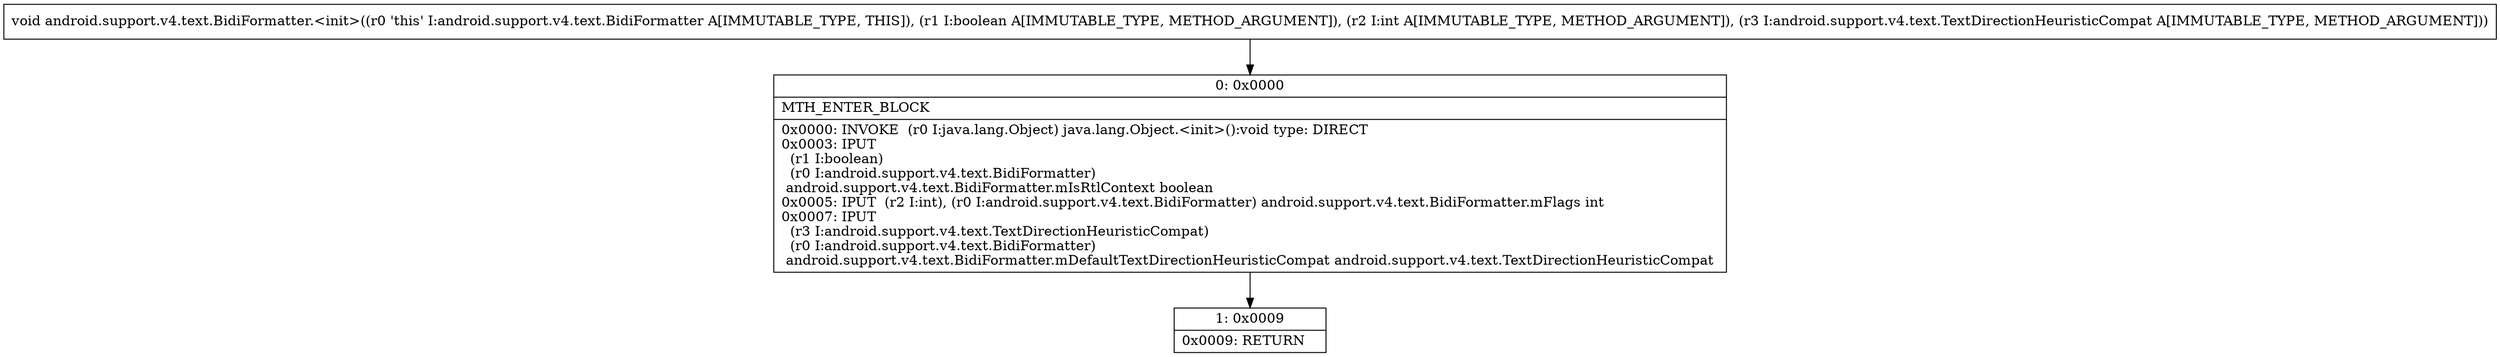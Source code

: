 digraph "CFG forandroid.support.v4.text.BidiFormatter.\<init\>(ZILandroid\/support\/v4\/text\/TextDirectionHeuristicCompat;)V" {
Node_0 [shape=record,label="{0\:\ 0x0000|MTH_ENTER_BLOCK\l|0x0000: INVOKE  (r0 I:java.lang.Object) java.lang.Object.\<init\>():void type: DIRECT \l0x0003: IPUT  \l  (r1 I:boolean)\l  (r0 I:android.support.v4.text.BidiFormatter)\l android.support.v4.text.BidiFormatter.mIsRtlContext boolean \l0x0005: IPUT  (r2 I:int), (r0 I:android.support.v4.text.BidiFormatter) android.support.v4.text.BidiFormatter.mFlags int \l0x0007: IPUT  \l  (r3 I:android.support.v4.text.TextDirectionHeuristicCompat)\l  (r0 I:android.support.v4.text.BidiFormatter)\l android.support.v4.text.BidiFormatter.mDefaultTextDirectionHeuristicCompat android.support.v4.text.TextDirectionHeuristicCompat \l}"];
Node_1 [shape=record,label="{1\:\ 0x0009|0x0009: RETURN   \l}"];
MethodNode[shape=record,label="{void android.support.v4.text.BidiFormatter.\<init\>((r0 'this' I:android.support.v4.text.BidiFormatter A[IMMUTABLE_TYPE, THIS]), (r1 I:boolean A[IMMUTABLE_TYPE, METHOD_ARGUMENT]), (r2 I:int A[IMMUTABLE_TYPE, METHOD_ARGUMENT]), (r3 I:android.support.v4.text.TextDirectionHeuristicCompat A[IMMUTABLE_TYPE, METHOD_ARGUMENT])) }"];
MethodNode -> Node_0;
Node_0 -> Node_1;
}

